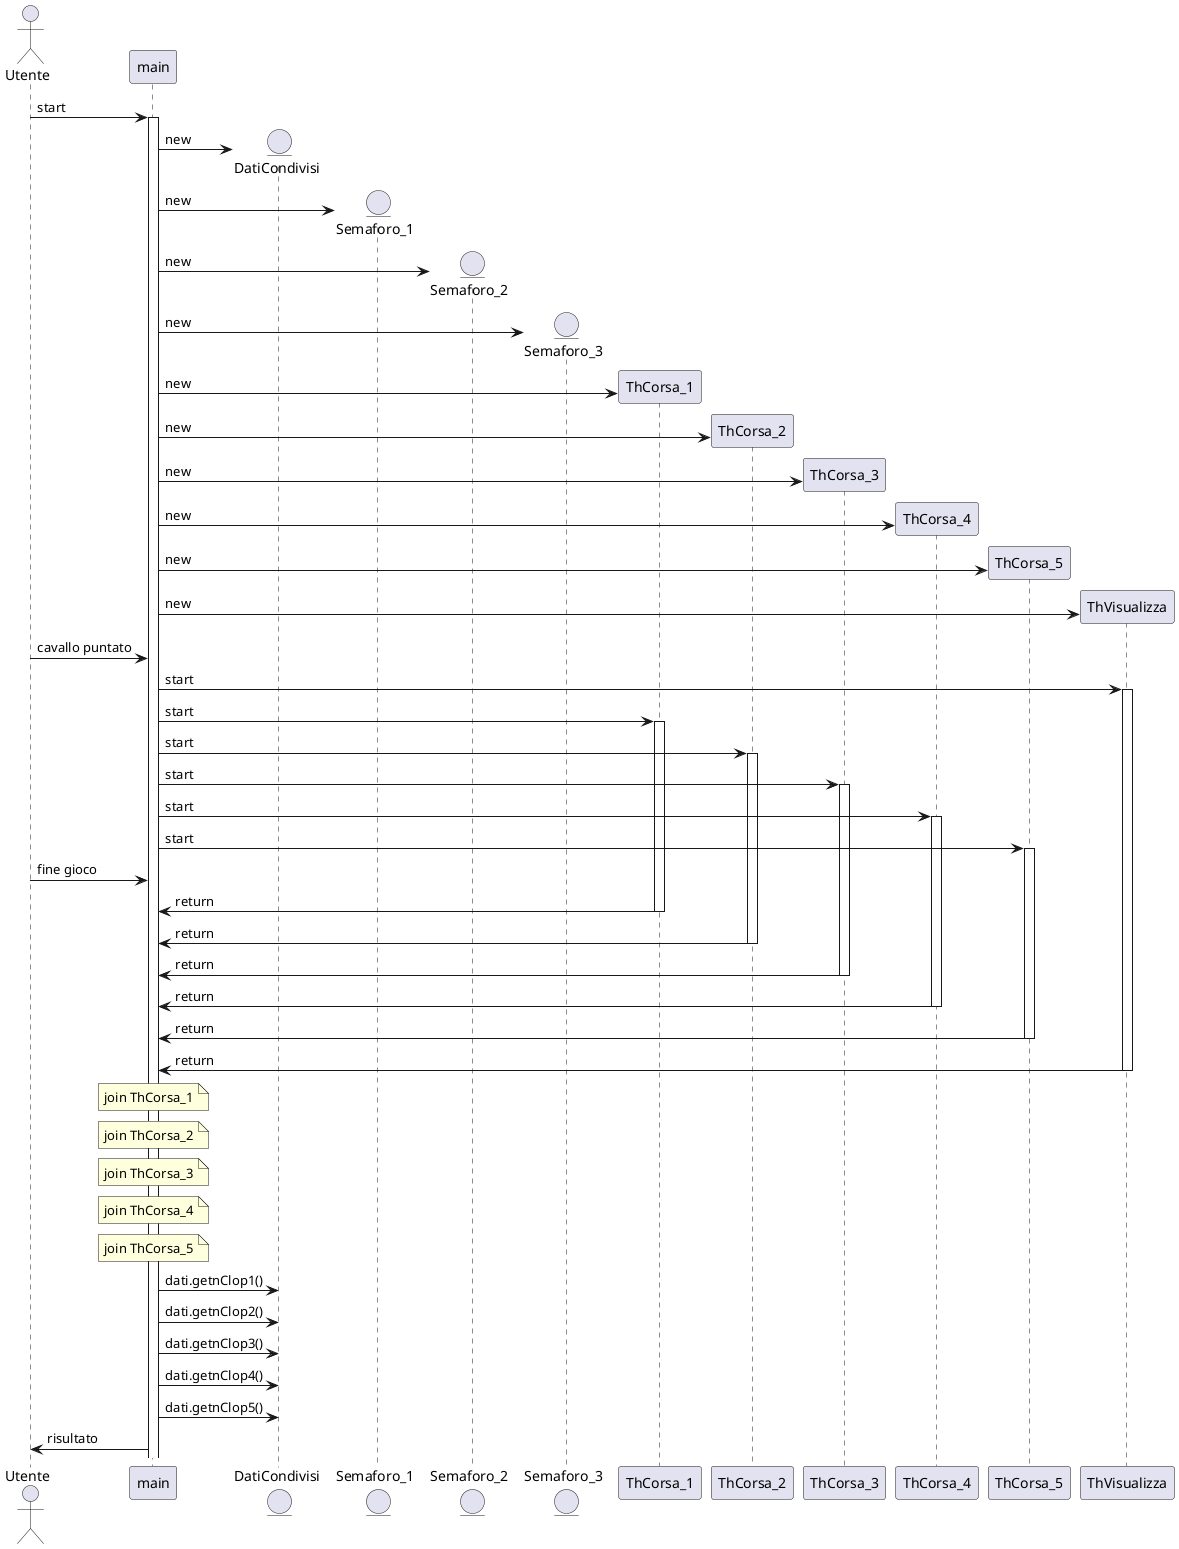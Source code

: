 @startuml
actor Utente
participant main
entity DatiCondivisi
entity Semaforo_1
entity Semaforo_2
entity Semaforo_3

Utente -> main ++ : start
main -> DatiCondivisi ** : new
main -> Semaforo_1 ** : new
main -> Semaforo_2 ** : new
main -> Semaforo_3 ** : new

main -> ThCorsa_1 ** : new
main -> ThCorsa_2 ** : new 
main -> ThCorsa_3 ** : new
main -> ThCorsa_4 ** : new 
main -> ThCorsa_5 ** : new
main -> ThVisualizza ** : new 

Utente -> main : cavallo puntato

main -> ThVisualizza ++ : start
main -> ThCorsa_1 ++ : start
main -> ThCorsa_2 ++ : start
main -> ThCorsa_3 ++ : start
main -> ThCorsa_4 ++ : start
main -> ThCorsa_5 ++ : start

Utente -> main : fine gioco

ThCorsa_1 -> main : return
deactivate ThCorsa_1
ThCorsa_2 -> main : return
deactivate ThCorsa_2
ThCorsa_3 -> main : return
deactivate ThCorsa_3
ThCorsa_4 -> main : return
deactivate ThCorsa_4
ThCorsa_5 -> main : return
deactivate ThCorsa_5
ThVisualizza-> main : return
deactivate ThVisualizza

note over main : join ThCorsa_1
note over main : join ThCorsa_2
note over main : join ThCorsa_3
note over main : join ThCorsa_4
note over main : join ThCorsa_5

main ->DatiCondivisi : dati.getnClop1()
main ->DatiCondivisi : dati.getnClop2()
main ->DatiCondivisi : dati.getnClop3()
main ->DatiCondivisi : dati.getnClop4()
main ->DatiCondivisi : dati.getnClop5()

main -> Utente : risultato
@enduml
